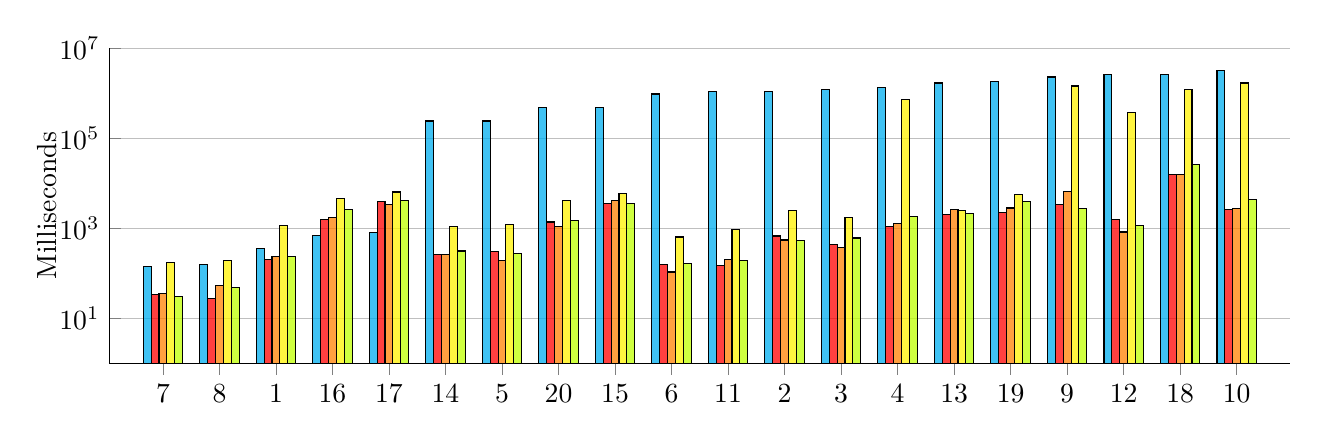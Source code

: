 \begin{tikzpicture}
  \pgfplotsset{
    scale only axis,
    xmin=1, xmax=20
  }

  \begin{axis}[
      height=4cm,
      width=15cm,
      ybar=0cm,
      bar width=0.1cm,
      ymode = log,
      ylabel style={yshift=-2mm},
      enlarge x limits=0.05,
      axis y line*=left,
      axis x line*=bottom,
      ymin=1, ymax=10000000,
      xtick={1, 2, ..., 20},
      xticklabels={7, 8, 1, 16, 17, 14, 5, 20, 15, 6, 11, 2, 3, 4, 13, 19, 9, 12, 18, 10},
      % xlabel={Injected Bug},
      ylabel={Milliseconds},
      ymajorgrids={true},
      % legend style={
      %   legend columns=-1,
      %   draw=none,
      %   at={ (0.5,-0.3) },
      %   anchor=north
      % },
      % legend style={/tikz/every even column/.append style={column sep=0.2cm}}]
    ]
    % MTTF FuzzChick
    \addplot[fill=cyan, fill opacity=0.75] coordinates {
      (3  , 346.667)
      (12 , 1080428.667)
      (13 , 1200362)
      (14 , 1320344.667)
      (7  , 240433)
      (10 , 960215)
      (1  , 142.667)
      (2  , 155.667)
      (17 , 2280161.333)
      (20 , 3120041)
      (11 , 1080220)
      (18 , 2640131.667)
      (15 , 1680259.667)
      (6  , 240274)
      (9  , 480569)
      (4  , 700.667)
      (5  , 790)
      (19 , 2640176)
      (16 , 1800254.333)
      (8  , 480448.333)
    };

    % MTTF Mutagen (all heuristics)
    \addplot[fill=red, fill opacity=0.75] coordinates {
      (3  , 198.962)
      (12 , 667.651)
      (13 , 441.088)
      (14 , 1079.922)
      (7  , 297.651)
      (10 , 152.934)
      (1  , 33.408)
      (2  , 27.374)
      (17 , 3356.241)
      (20 , 2634.487)
      (11 , 151.008)
      (18 , 1580.493)
      (15 , 1978.321)
      (6  , 264.434)
      (9  , 3520.958)
      (4  , 1587.454)
      (5  , 3823.8)
      (19 , 15681.173)
      (16 , 2250.24)
      (8  , 1368.091)
    };

    % Mutagen (no FIFO)
    \addplot[fill=orange, fill opacity=0.75] coordinates {
      (3  , 232.303)
      (12 , 545.703 )
      (13 , 376.078)
      (14 , 1247.36)
      (7  , 187.397)
      (10 , 105.865)
      (1  , 36.032 )
      (2  , 52.889)
      (17 , 6654.122)
      (20 , 2745.949)
      (11 , 196.436)
      (18 , 819.387)
      (15 , 2579.293)
      (6  , 256.565)
      (9  , 4088.371)
      (4  , 1763.634)
      (5  , 3284.762)
      (19 , 15536.651)
      (16 , 2806.709 )
      (8  , 1064.397)
    };

    % Mutagen (no reset, 25 random mutations)
    \addplot[fill=yellow, fill opacity=0.75] coordinates {
      (3  , 1151.976)
      (12 , 2488.345)
      (13 , 1686.954)
      (14 , 721677.771)
      (7  , 1216.482 )
      (10 , 636.286)
      (1  , 174.646 )
      (2  , 189.203)
      (17 , 1441188.951)
      (20 , 1681059.464)
      (11 , 951.269 )
      (18 , 363564.501)
      (15 , 2444.673)
      (6  , 1099.515)
      (9  , 5816.44)
      (4  , 4602.906)
      (5  , 6353.807)
      (19 , 1205538.057)
      (16 , 5669.291)
      (8  , 4192.624)
    };

    % Mutagen (no inheritance)
    \addplot[fill=lime, fill opacity=0.75] coordinates {
      (3  , 235.048)
      (12 , 535.172)
      (13 , 604.573)
      (14 , 1793.075)
      (7  , 274.043)
      (10 , 164.678  )
      (1  , 29.909 )
      (2  , 47.235)
      (17 , 2741.068)
      (20 , 4351.831)
      (11 , 188.247)
      (18 , 1168.199)
      (15 , 2145.549)
      (6  , 311.166)
      (9  , 3500.284)
      (4  , 2554.472)
      (5  , 4078.167)
      (19 , 26470.795)
      (16 , 3853.543)
      (8  , 1463.119)
    };

    % \legend{FuzzChick, Mutagen, Mutagen (no FIFO), Mutagen (no reset), Mutagen (no inheritance) }
  \end{axis}

\end{tikzpicture}
